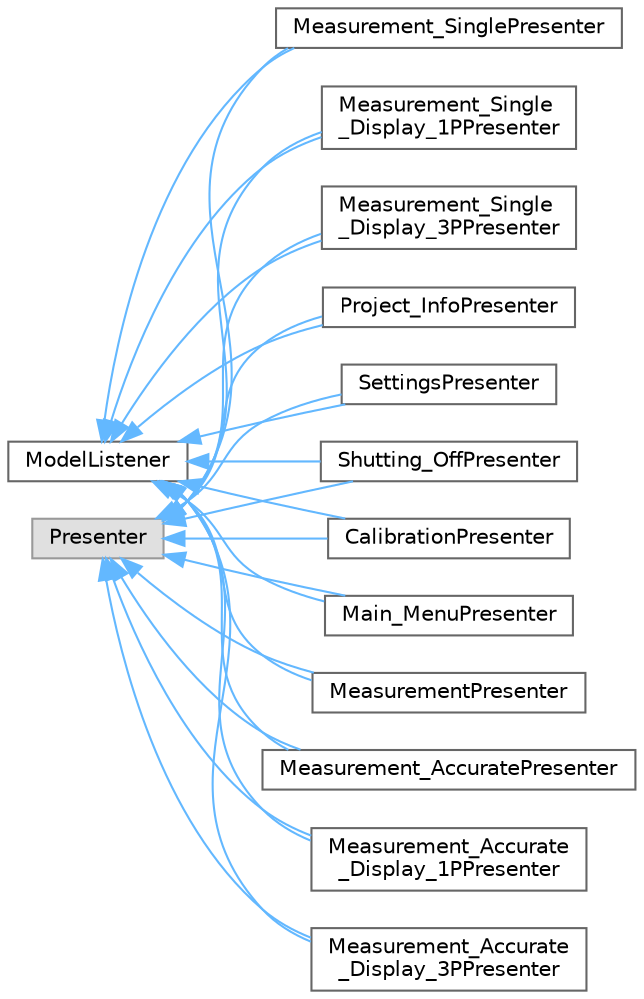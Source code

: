 digraph "Graphical Class Hierarchy"
{
 // LATEX_PDF_SIZE
  bgcolor="transparent";
  edge [fontname=Helvetica,fontsize=10,labelfontname=Helvetica,labelfontsize=10];
  node [fontname=Helvetica,fontsize=10,shape=box,height=0.2,width=0.4];
  rankdir="LR";
  Node0 [id="Node000000",label="ModelListener",height=0.2,width=0.4,color="grey40", fillcolor="white", style="filled",URL="$class_model_listener.html",tooltip=" "];
  Node0 -> Node1 [id="edge13_Node000000_Node000001",dir="back",color="steelblue1",style="solid",tooltip=" "];
  Node1 [id="Node000001",label="CalibrationPresenter",height=0.2,width=0.4,color="grey40", fillcolor="white", style="filled",URL="$class_calibration_presenter.html",tooltip=" "];
  Node0 -> Node3 [id="edge14_Node000000_Node000003",dir="back",color="steelblue1",style="solid",tooltip=" "];
  Node3 [id="Node000003",label="Main_MenuPresenter",height=0.2,width=0.4,color="grey40", fillcolor="white", style="filled",URL="$class_main___menu_presenter.html",tooltip=" "];
  Node0 -> Node4 [id="edge15_Node000000_Node000004",dir="back",color="steelblue1",style="solid",tooltip=" "];
  Node4 [id="Node000004",label="MeasurementPresenter",height=0.2,width=0.4,color="grey40", fillcolor="white", style="filled",URL="$class_measurement_presenter.html",tooltip=" "];
  Node0 -> Node5 [id="edge16_Node000000_Node000005",dir="back",color="steelblue1",style="solid",tooltip=" "];
  Node5 [id="Node000005",label="Measurement_AccuratePresenter",height=0.2,width=0.4,color="grey40", fillcolor="white", style="filled",URL="$class_measurement___accurate_presenter.html",tooltip=" "];
  Node0 -> Node6 [id="edge17_Node000000_Node000006",dir="back",color="steelblue1",style="solid",tooltip=" "];
  Node6 [id="Node000006",label="Measurement_Accurate\l_Display_1PPresenter",height=0.2,width=0.4,color="grey40", fillcolor="white", style="filled",URL="$class_measurement___accurate___display__1_p_presenter.html",tooltip=" "];
  Node0 -> Node7 [id="edge18_Node000000_Node000007",dir="back",color="steelblue1",style="solid",tooltip=" "];
  Node7 [id="Node000007",label="Measurement_Accurate\l_Display_3PPresenter",height=0.2,width=0.4,color="grey40", fillcolor="white", style="filled",URL="$class_measurement___accurate___display__3_p_presenter.html",tooltip=" "];
  Node0 -> Node8 [id="edge19_Node000000_Node000008",dir="back",color="steelblue1",style="solid",tooltip=" "];
  Node8 [id="Node000008",label="Measurement_SinglePresenter",height=0.2,width=0.4,color="grey40", fillcolor="white", style="filled",URL="$class_measurement___single_presenter.html",tooltip=" "];
  Node0 -> Node9 [id="edge20_Node000000_Node000009",dir="back",color="steelblue1",style="solid",tooltip=" "];
  Node9 [id="Node000009",label="Measurement_Single\l_Display_1PPresenter",height=0.2,width=0.4,color="grey40", fillcolor="white", style="filled",URL="$class_measurement___single___display__1_p_presenter.html",tooltip=" "];
  Node0 -> Node10 [id="edge21_Node000000_Node000010",dir="back",color="steelblue1",style="solid",tooltip=" "];
  Node10 [id="Node000010",label="Measurement_Single\l_Display_3PPresenter",height=0.2,width=0.4,color="grey40", fillcolor="white", style="filled",URL="$class_measurement___single___display__3_p_presenter.html",tooltip=" "];
  Node0 -> Node11 [id="edge22_Node000000_Node000011",dir="back",color="steelblue1",style="solid",tooltip=" "];
  Node11 [id="Node000011",label="Project_InfoPresenter",height=0.2,width=0.4,color="grey40", fillcolor="white", style="filled",URL="$class_project___info_presenter.html",tooltip=" "];
  Node0 -> Node12 [id="edge23_Node000000_Node000012",dir="back",color="steelblue1",style="solid",tooltip=" "];
  Node12 [id="Node000012",label="SettingsPresenter",height=0.2,width=0.4,color="grey40", fillcolor="white", style="filled",URL="$class_settings_presenter.html",tooltip=" "];
  Node0 -> Node13 [id="edge24_Node000000_Node000013",dir="back",color="steelblue1",style="solid",tooltip=" "];
  Node13 [id="Node000013",label="Shutting_OffPresenter",height=0.2,width=0.4,color="grey40", fillcolor="white", style="filled",URL="$class_shutting___off_presenter.html",tooltip=" "];
  Node2 [id="Node000002",label="Presenter",height=0.2,width=0.4,color="grey60", fillcolor="#E0E0E0", style="filled",tooltip=" "];
  Node2 -> Node1 [id="edge25_Node000002_Node000001",dir="back",color="steelblue1",style="solid",tooltip=" "];
  Node2 -> Node3 [id="edge26_Node000002_Node000003",dir="back",color="steelblue1",style="solid",tooltip=" "];
  Node2 -> Node4 [id="edge27_Node000002_Node000004",dir="back",color="steelblue1",style="solid",tooltip=" "];
  Node2 -> Node5 [id="edge28_Node000002_Node000005",dir="back",color="steelblue1",style="solid",tooltip=" "];
  Node2 -> Node6 [id="edge29_Node000002_Node000006",dir="back",color="steelblue1",style="solid",tooltip=" "];
  Node2 -> Node7 [id="edge30_Node000002_Node000007",dir="back",color="steelblue1",style="solid",tooltip=" "];
  Node2 -> Node8 [id="edge31_Node000002_Node000008",dir="back",color="steelblue1",style="solid",tooltip=" "];
  Node2 -> Node9 [id="edge32_Node000002_Node000009",dir="back",color="steelblue1",style="solid",tooltip=" "];
  Node2 -> Node10 [id="edge33_Node000002_Node000010",dir="back",color="steelblue1",style="solid",tooltip=" "];
  Node2 -> Node11 [id="edge34_Node000002_Node000011",dir="back",color="steelblue1",style="solid",tooltip=" "];
  Node2 -> Node12 [id="edge35_Node000002_Node000012",dir="back",color="steelblue1",style="solid",tooltip=" "];
  Node2 -> Node13 [id="edge36_Node000002_Node000013",dir="back",color="steelblue1",style="solid",tooltip=" "];
}

